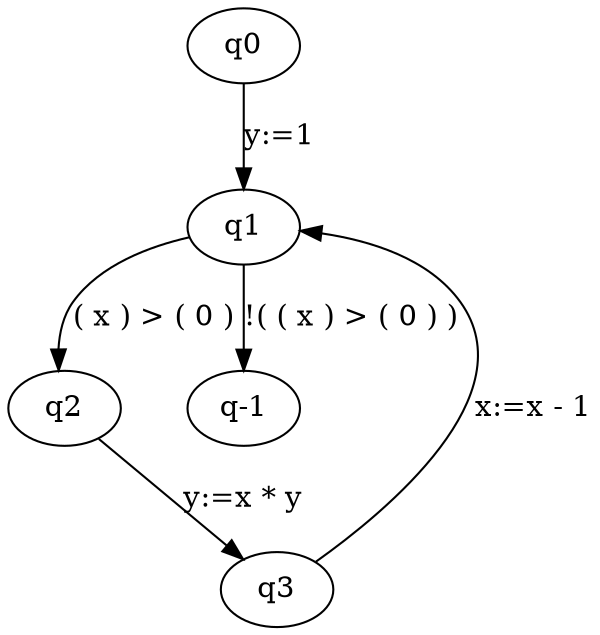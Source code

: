 digraph G {
q0 -> "q1" [label="y:=1"]
q1 -> "q2" [label="( x ) > ( 0 )"]
q2 -> "q3" [label="y:=x * y"]
q3 -> "q1" [label="x:=x - 1"]
q1 -> "q-1" [label="!( ( x ) > ( 0 ) )"]
}